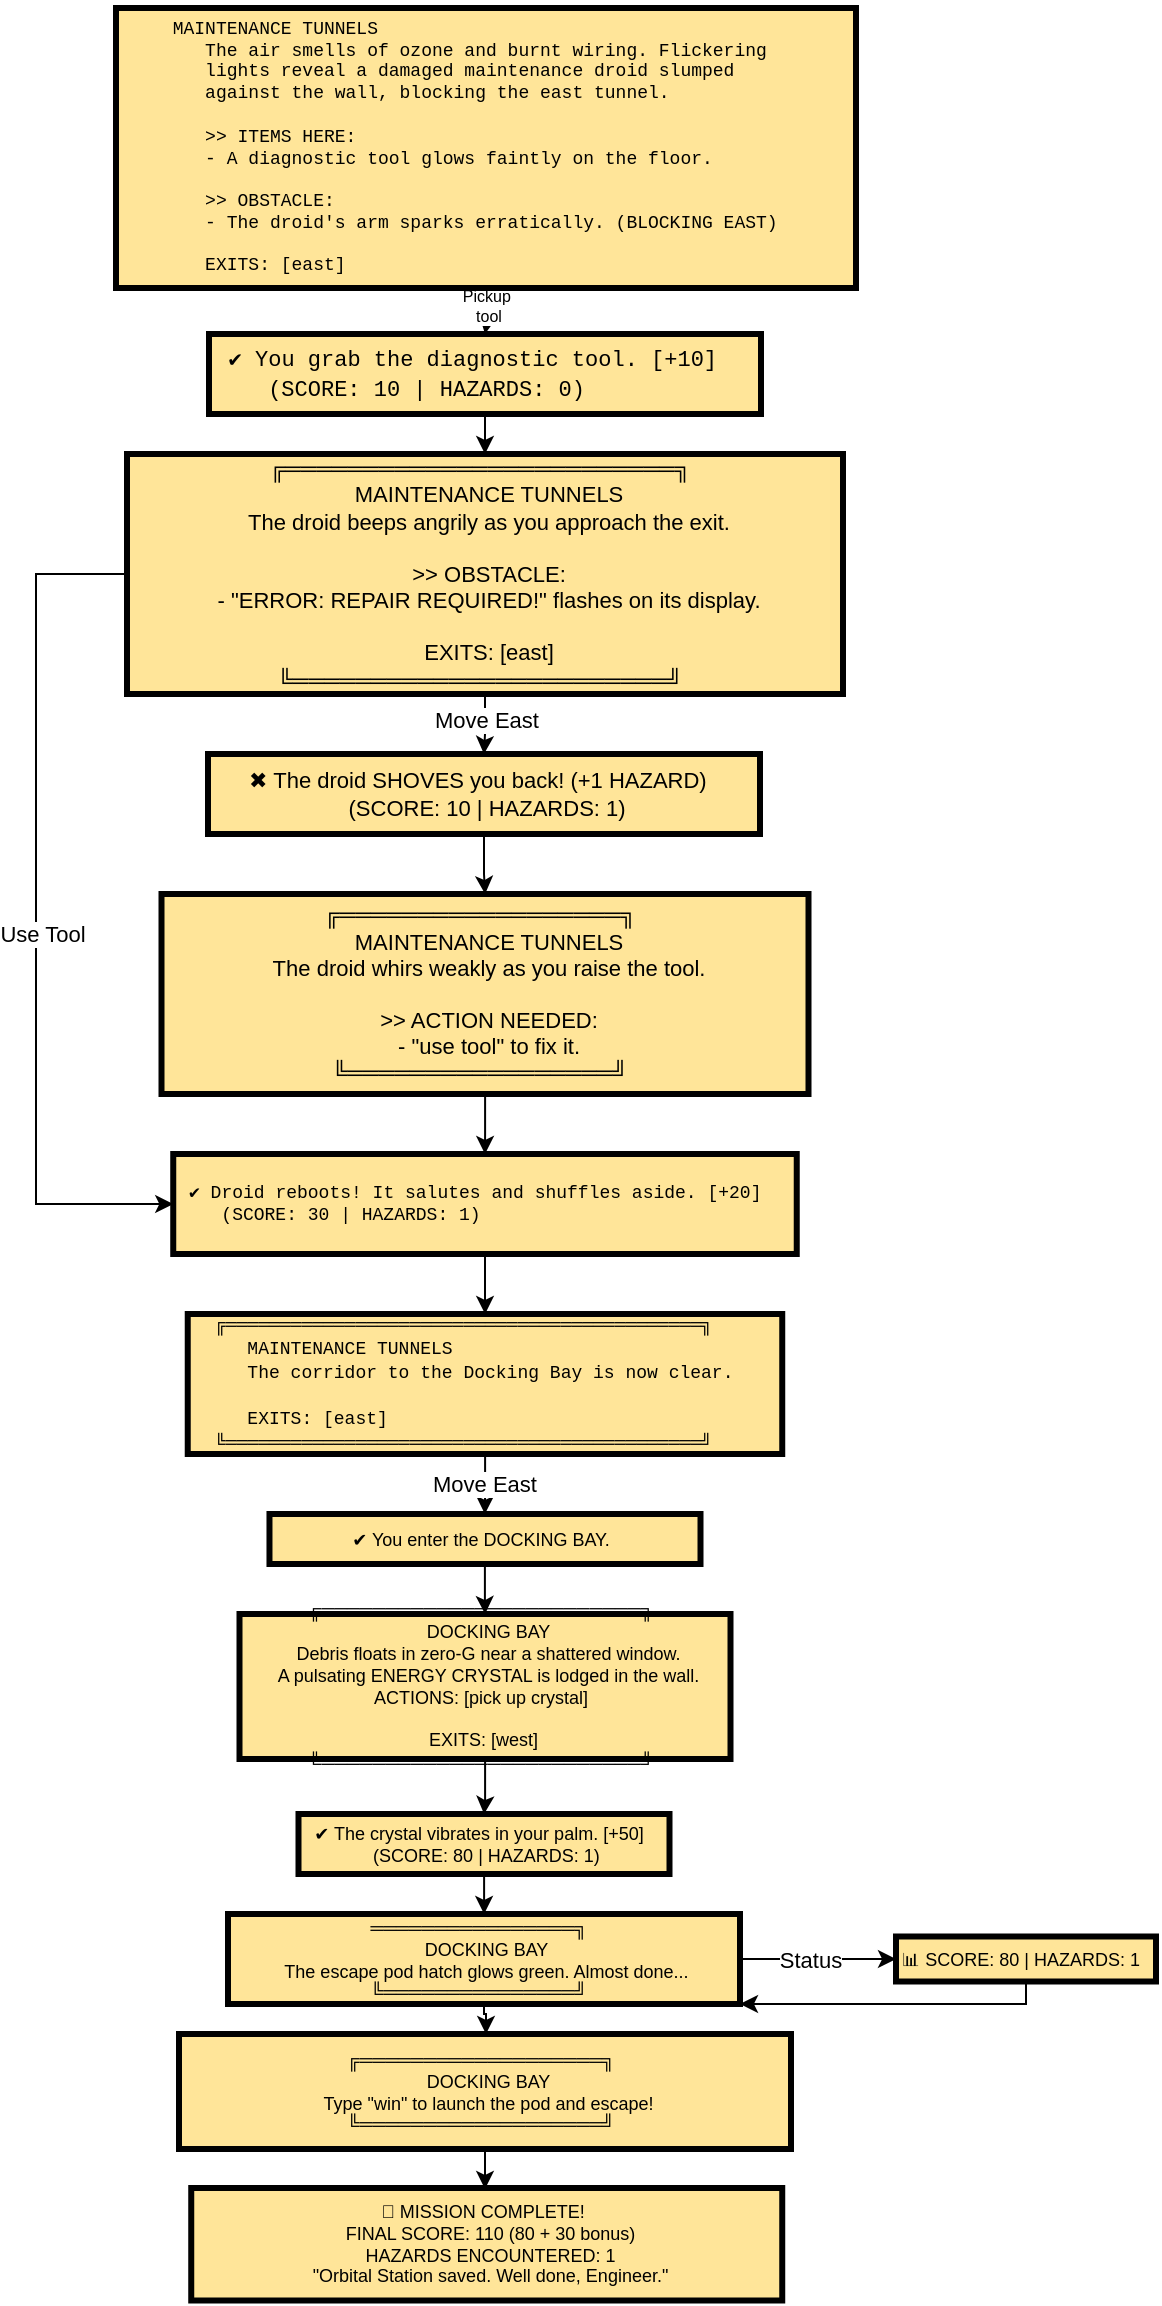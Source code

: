 <mxfile version="27.1.4">
  <diagram id="k5zOIPOxMEVEV548pZkk" name="Page-1">
    <mxGraphModel dx="1502" dy="1006" grid="1" gridSize="10" guides="1" tooltips="1" connect="1" arrows="1" fold="1" page="1" pageScale="1" pageWidth="827" pageHeight="1169" background="none" math="0" shadow="0">
      <root>
        <mxCell id="0" />
        <mxCell id="1" parent="0" />
        <mxCell id="thDXJ9rHC7QRxlY3D63U-6" value="" style="edgeStyle=orthogonalEdgeStyle;rounded=0;orthogonalLoop=1;jettySize=auto;html=1;" parent="1" source="thDXJ9rHC7QRxlY3D63U-4" target="thDXJ9rHC7QRxlY3D63U-5" edge="1">
          <mxGeometry relative="1" as="geometry" />
        </mxCell>
        <mxCell id="thDXJ9rHC7QRxlY3D63U-7" value="Pickup&amp;nbsp;&lt;br&gt;tool" style="edgeLabel;html=1;align=center;verticalAlign=middle;resizable=0;points=[];fontSize=8;" parent="thDXJ9rHC7QRxlY3D63U-6" vertex="1" connectable="0">
          <mxGeometry x="-0.231" y="1" relative="1" as="geometry">
            <mxPoint as="offset" />
          </mxGeometry>
        </mxCell>
        <mxCell id="thDXJ9rHC7QRxlY3D63U-4" value="&lt;pre style=&quot;font-family: Menlo, &amp;quot;Roboto Mono&amp;quot;, &amp;quot;Courier New&amp;quot;, Courier, monospace, Inter, sans-serif; overflow: auto; padding: 9.144px 13.716px; text-wrap-mode: wrap; word-break: break-all; text-align: start; margin: 0px !important;&quot;&gt;&lt;font&gt;MAINTENANCE TUNNELS  &lt;br&gt;   The air smells of ozone and burnt wiring. Flickering  &lt;br&gt;   lights reveal a damaged maintenance droid slumped  &lt;br&gt;   against the wall, blocking the east tunnel.  &lt;br&gt;&lt;br&gt;   &amp;gt;&amp;gt; ITEMS HERE:  &lt;br&gt;   - A diagnostic tool glows faintly on the floor.  &lt;br&gt;&lt;br&gt;   &amp;gt;&amp;gt; OBSTACLE:  &lt;br&gt;   - The droid&#39;s arm sparks erratically. (BLOCKING EAST)  &lt;br&gt;&lt;br&gt;   EXITS: [east]  &lt;/font&gt;&lt;/pre&gt;" style="rounded=0;whiteSpace=wrap;html=1;fontSize=9;fillColor=#FFE599;strokeWidth=3;" parent="1" vertex="1">
          <mxGeometry x="230" y="10" width="370" height="140" as="geometry" />
        </mxCell>
        <mxCell id="9JrHhXIoi9-wvf1s2VBX-2" value="" style="edgeStyle=orthogonalEdgeStyle;rounded=0;orthogonalLoop=1;jettySize=auto;html=1;" parent="1" source="thDXJ9rHC7QRxlY3D63U-5" target="9JrHhXIoi9-wvf1s2VBX-1" edge="1">
          <mxGeometry relative="1" as="geometry" />
        </mxCell>
        <mxCell id="thDXJ9rHC7QRxlY3D63U-5" value="&lt;pre style=&quot;overflow: auto; padding: 9.144px 13.716px; word-break: break-all; text-align: start; margin: 0px !important;&quot;&gt;&lt;font face=&quot;Menlo, Roboto Mono, Courier New, Courier, monospace, Inter, sans-serif&quot;&gt;&lt;span style=&quot;text-wrap-mode: wrap;&quot;&gt;✔ You grab the diagnostic tool. [+10]  &lt;br/&gt;   (SCORE: 10 | HAZARDS: 0)  &lt;/span&gt;&lt;/font&gt;&lt;/pre&gt;" style="whiteSpace=wrap;html=1;fontSize=11;rounded=0;fillColor=#FFE599;strokeWidth=3;" parent="1" vertex="1">
          <mxGeometry x="276.5" y="173" width="276" height="40" as="geometry" />
        </mxCell>
        <mxCell id="9JrHhXIoi9-wvf1s2VBX-4" value="" style="edgeStyle=orthogonalEdgeStyle;rounded=0;orthogonalLoop=1;jettySize=auto;html=1;" parent="1" source="9JrHhXIoi9-wvf1s2VBX-1" target="9JrHhXIoi9-wvf1s2VBX-3" edge="1">
          <mxGeometry relative="1" as="geometry" />
        </mxCell>
        <mxCell id="9JrHhXIoi9-wvf1s2VBX-5" value="Move East" style="edgeLabel;html=1;align=center;verticalAlign=middle;resizable=0;points=[];" parent="9JrHhXIoi9-wvf1s2VBX-4" vertex="1" connectable="0">
          <mxGeometry x="-0.339" y="-2" relative="1" as="geometry">
            <mxPoint x="2" y="3" as="offset" />
          </mxGeometry>
        </mxCell>
        <mxCell id="1EWVFiG9j-QCH-CJ6pgE-13" style="edgeStyle=orthogonalEdgeStyle;rounded=0;orthogonalLoop=1;jettySize=auto;html=1;entryX=0;entryY=0.5;entryDx=0;entryDy=0;" edge="1" parent="1" source="9JrHhXIoi9-wvf1s2VBX-1" target="9JrHhXIoi9-wvf1s2VBX-12">
          <mxGeometry relative="1" as="geometry">
            <Array as="points">
              <mxPoint x="190" y="293" />
              <mxPoint x="190" y="608" />
            </Array>
          </mxGeometry>
        </mxCell>
        <mxCell id="1EWVFiG9j-QCH-CJ6pgE-14" value="Use Tool" style="edgeLabel;html=1;align=center;verticalAlign=middle;resizable=0;points=[];" vertex="1" connectable="0" parent="1EWVFiG9j-QCH-CJ6pgE-13">
          <mxGeometry x="0.049" y="2" relative="1" as="geometry">
            <mxPoint x="1" as="offset" />
          </mxGeometry>
        </mxCell>
        <mxCell id="9JrHhXIoi9-wvf1s2VBX-1" value="&lt;div&gt;╔═════════════════════════╗&amp;nbsp;&amp;nbsp;&lt;/div&gt;&lt;div&gt;&amp;nbsp; &amp;nbsp;MAINTENANCE TUNNELS&amp;nbsp;&amp;nbsp;&lt;/div&gt;&lt;div&gt;&amp;nbsp; &amp;nbsp;The droid beeps angrily as you approach the exit.&amp;nbsp;&amp;nbsp;&lt;/div&gt;&lt;div&gt;&lt;br&gt;&lt;/div&gt;&lt;div&gt;&amp;nbsp; &amp;nbsp;&amp;gt;&amp;gt; OBSTACLE:&amp;nbsp;&amp;nbsp;&lt;/div&gt;&lt;div&gt;&amp;nbsp; &amp;nbsp;- &quot;ERROR: REPAIR REQUIRED!&quot; flashes on its display.&amp;nbsp;&amp;nbsp;&lt;/div&gt;&lt;div&gt;&lt;br&gt;&lt;/div&gt;&lt;div&gt;&amp;nbsp; &amp;nbsp;EXITS: [east]&amp;nbsp;&amp;nbsp;&lt;/div&gt;&lt;div&gt;╚════════════════════════╝&amp;nbsp;&amp;nbsp;&lt;/div&gt;" style="whiteSpace=wrap;html=1;fontSize=11;rounded=0;fillColor=#FFE599;strokeWidth=3;" parent="1" vertex="1">
          <mxGeometry x="235.5" y="233" width="358" height="120" as="geometry" />
        </mxCell>
        <mxCell id="9JrHhXIoi9-wvf1s2VBX-8" value="" style="edgeStyle=orthogonalEdgeStyle;rounded=0;orthogonalLoop=1;jettySize=auto;html=1;" parent="1" source="9JrHhXIoi9-wvf1s2VBX-3" target="9JrHhXIoi9-wvf1s2VBX-6" edge="1">
          <mxGeometry relative="1" as="geometry" />
        </mxCell>
        <mxCell id="9JrHhXIoi9-wvf1s2VBX-3" value="&lt;div&gt;✖ The droid SHOVES you back! (+1 HAZARD)&amp;nbsp;&amp;nbsp;&lt;/div&gt;&lt;div&gt;&amp;nbsp; &amp;nbsp;(SCORE: 10 | HAZARDS: 1)&amp;nbsp;&amp;nbsp;&lt;/div&gt;" style="whiteSpace=wrap;html=1;fontSize=11;rounded=0;fillColor=#FFE599;strokeWidth=3;" parent="1" vertex="1">
          <mxGeometry x="276" y="383" width="276" height="40" as="geometry" />
        </mxCell>
        <mxCell id="9JrHhXIoi9-wvf1s2VBX-13" value="" style="edgeStyle=orthogonalEdgeStyle;rounded=0;orthogonalLoop=1;jettySize=auto;html=1;" parent="1" source="9JrHhXIoi9-wvf1s2VBX-6" target="9JrHhXIoi9-wvf1s2VBX-12" edge="1">
          <mxGeometry relative="1" as="geometry" />
        </mxCell>
        <mxCell id="9JrHhXIoi9-wvf1s2VBX-6" value="&lt;div&gt;╔══════════════════╗&amp;nbsp;&amp;nbsp;&lt;/div&gt;&lt;div&gt;&amp;nbsp; &amp;nbsp;MAINTENANCE TUNNELS&amp;nbsp;&amp;nbsp;&lt;/div&gt;&lt;div&gt;&amp;nbsp; &amp;nbsp;The droid whirs weakly as you raise the tool.&amp;nbsp;&amp;nbsp;&lt;/div&gt;&lt;div&gt;&lt;br&gt;&lt;/div&gt;&lt;div&gt;&amp;nbsp; &amp;nbsp;&amp;gt;&amp;gt; ACTION NEEDED:&amp;nbsp;&amp;nbsp;&lt;/div&gt;&lt;div&gt;&amp;nbsp; &amp;nbsp;- &quot;use tool&quot; to fix it.&amp;nbsp;&amp;nbsp;&lt;/div&gt;&lt;div&gt;╚═════════════════╝&amp;nbsp;&amp;nbsp;&lt;/div&gt;" style="whiteSpace=wrap;html=1;fontSize=11;rounded=0;fillColor=#FFE599;strokeWidth=3;" parent="1" vertex="1">
          <mxGeometry x="252.75" y="453" width="323.5" height="100" as="geometry" />
        </mxCell>
        <mxCell id="9JrHhXIoi9-wvf1s2VBX-16" value="" style="edgeStyle=orthogonalEdgeStyle;rounded=0;orthogonalLoop=1;jettySize=auto;html=1;" parent="1" source="9JrHhXIoi9-wvf1s2VBX-12" target="9JrHhXIoi9-wvf1s2VBX-15" edge="1">
          <mxGeometry relative="1" as="geometry" />
        </mxCell>
        <mxCell id="9JrHhXIoi9-wvf1s2VBX-12" value="&lt;pre style=&quot;font-family: Menlo, &amp;quot;Roboto Mono&amp;quot;, &amp;quot;Courier New&amp;quot;, Courier, monospace, Inter, sans-serif; overflow: auto; padding: 9.144px 13.716px; text-wrap-mode: wrap; word-break: break-all; text-align: start; margin: 0px !important;&quot;&gt;✔ Droid reboots! It salutes and shuffles aside. [+20]  &lt;br&gt;   (SCORE: 30 | HAZARDS: 1)  &lt;/pre&gt;" style="whiteSpace=wrap;html=1;fontSize=9;rounded=0;fillColor=#FFE599;strokeWidth=3;" parent="1" vertex="1">
          <mxGeometry x="258.62" y="583" width="311.75" height="50" as="geometry" />
        </mxCell>
        <mxCell id="9JrHhXIoi9-wvf1s2VBX-18" value="" style="edgeStyle=orthogonalEdgeStyle;rounded=0;orthogonalLoop=1;jettySize=auto;html=1;" parent="1" source="9JrHhXIoi9-wvf1s2VBX-15" target="9JrHhXIoi9-wvf1s2VBX-17" edge="1">
          <mxGeometry relative="1" as="geometry" />
        </mxCell>
        <mxCell id="9JrHhXIoi9-wvf1s2VBX-19" value="Move East" style="edgeLabel;html=1;align=center;verticalAlign=middle;resizable=0;points=[];" parent="9JrHhXIoi9-wvf1s2VBX-18" vertex="1" connectable="0">
          <mxGeometry x="-0.202" y="-1" relative="1" as="geometry">
            <mxPoint y="3" as="offset" />
          </mxGeometry>
        </mxCell>
        <mxCell id="9JrHhXIoi9-wvf1s2VBX-15" value="&lt;pre style=&quot;overflow: auto; padding: 9.144px 13.716px; word-break: break-all; text-align: start; margin: 0px !important;&quot;&gt;&lt;font face=&quot;Menlo, Roboto Mono, Courier New, Courier, monospace, Inter, sans-serif&quot;&gt;&lt;span style=&quot;text-wrap-mode: wrap;&quot;&gt;╔════════════════════════════════════════════╗  &lt;br/&gt;   MAINTENANCE TUNNELS  &lt;br/&gt;   The corridor to the Docking Bay is now clear.  &lt;br/&gt;&lt;br/&gt;   EXITS: [east]  &lt;br/&gt;╚════════════════════════════════════════════╝  &lt;/span&gt;&lt;/font&gt;&lt;/pre&gt;" style="whiteSpace=wrap;html=1;fontSize=9;rounded=0;fillColor=#FFE599;strokeWidth=3;" parent="1" vertex="1">
          <mxGeometry x="265.87" y="663" width="297.25" height="70" as="geometry" />
        </mxCell>
        <mxCell id="9JrHhXIoi9-wvf1s2VBX-21" value="" style="edgeStyle=orthogonalEdgeStyle;rounded=0;orthogonalLoop=1;jettySize=auto;html=1;" parent="1" source="9JrHhXIoi9-wvf1s2VBX-17" target="9JrHhXIoi9-wvf1s2VBX-20" edge="1">
          <mxGeometry relative="1" as="geometry" />
        </mxCell>
        <mxCell id="9JrHhXIoi9-wvf1s2VBX-17" value="✔ You enter the DOCKING BAY.&amp;nbsp;&amp;nbsp;" style="whiteSpace=wrap;html=1;fontSize=9;rounded=0;fillColor=#FFE599;strokeWidth=3;" parent="1" vertex="1">
          <mxGeometry x="306.74" y="763" width="215.51" height="25" as="geometry" />
        </mxCell>
        <mxCell id="9JrHhXIoi9-wvf1s2VBX-23" value="" style="edgeStyle=orthogonalEdgeStyle;rounded=0;orthogonalLoop=1;jettySize=auto;html=1;" parent="1" source="9JrHhXIoi9-wvf1s2VBX-20" target="9JrHhXIoi9-wvf1s2VBX-22" edge="1">
          <mxGeometry relative="1" as="geometry" />
        </mxCell>
        <mxCell id="9JrHhXIoi9-wvf1s2VBX-20" value="&lt;div&gt;╔═════════════════════════╗&amp;nbsp;&amp;nbsp;&lt;/div&gt;&lt;div&gt;&amp;nbsp; &amp;nbsp;DOCKING BAY&amp;nbsp;&amp;nbsp;&lt;/div&gt;&lt;div&gt;&amp;nbsp; &amp;nbsp;Debris floats in zero-G near a shattered window.&amp;nbsp;&amp;nbsp;&lt;/div&gt;&lt;div&gt;&amp;nbsp; &amp;nbsp;A pulsating ENERGY CRYSTAL is lodged in the wall.&amp;nbsp;&amp;nbsp;&lt;/div&gt;&lt;div&gt;&lt;span style=&quot;background-color: transparent; color: light-dark(rgb(0, 0, 0), rgb(255, 255, 255));&quot;&gt;ACTIONS: [pick up crystal]&amp;nbsp;&amp;nbsp;&lt;/span&gt;&lt;/div&gt;&lt;div&gt;&lt;br&gt;EXITS: [west]&amp;nbsp;&lt;/div&gt;&lt;div&gt;╚═════&lt;span style=&quot;background-color: transparent; color: light-dark(rgb(0, 0, 0), rgb(255, 255, 255));&quot;&gt;═&lt;/span&gt;&lt;span style=&quot;background-color: transparent; color: light-dark(rgb(0, 0, 0), rgb(255, 255, 255));&quot;&gt;═&lt;/span&gt;&lt;span style=&quot;background-color: transparent; color: light-dark(rgb(0, 0, 0), rgb(255, 255, 255));&quot;&gt;═&lt;/span&gt;&lt;span style=&quot;background-color: transparent; color: light-dark(rgb(0, 0, 0), rgb(255, 255, 255));&quot;&gt;═════════════════╝&amp;nbsp;&amp;nbsp;&lt;/span&gt;&lt;/div&gt;" style="whiteSpace=wrap;html=1;fontSize=9;rounded=0;fillColor=#FFE599;strokeWidth=3;" parent="1" vertex="1">
          <mxGeometry x="291.75" y="813" width="245.5" height="72.5" as="geometry" />
        </mxCell>
        <mxCell id="1EWVFiG9j-QCH-CJ6pgE-2" value="" style="edgeStyle=orthogonalEdgeStyle;rounded=0;orthogonalLoop=1;jettySize=auto;html=1;" edge="1" parent="1" source="9JrHhXIoi9-wvf1s2VBX-22" target="1EWVFiG9j-QCH-CJ6pgE-1">
          <mxGeometry relative="1" as="geometry" />
        </mxCell>
        <mxCell id="9JrHhXIoi9-wvf1s2VBX-22" value="&lt;div&gt;✔ The crystal vibrates in your palm. [+50]&amp;nbsp;&amp;nbsp;&lt;/div&gt;&lt;div&gt;&amp;nbsp; &amp;nbsp;(SCORE: 80 | HAZARDS: 1)&amp;nbsp;&amp;nbsp;&lt;br&gt;&lt;/div&gt;" style="whiteSpace=wrap;html=1;fontSize=9;rounded=0;fillColor=#FFE599;strokeWidth=3;" parent="1" vertex="1">
          <mxGeometry x="321.25" y="913" width="185.5" height="30" as="geometry" />
        </mxCell>
        <mxCell id="1EWVFiG9j-QCH-CJ6pgE-4" value="" style="edgeStyle=orthogonalEdgeStyle;rounded=0;orthogonalLoop=1;jettySize=auto;html=1;" edge="1" parent="1" source="1EWVFiG9j-QCH-CJ6pgE-1" target="1EWVFiG9j-QCH-CJ6pgE-3">
          <mxGeometry relative="1" as="geometry" />
        </mxCell>
        <mxCell id="1EWVFiG9j-QCH-CJ6pgE-5" value="Status" style="edgeLabel;html=1;align=center;verticalAlign=middle;resizable=0;points=[];" vertex="1" connectable="0" parent="1EWVFiG9j-QCH-CJ6pgE-4">
          <mxGeometry x="-0.399" y="1" relative="1" as="geometry">
            <mxPoint x="11" y="1" as="offset" />
          </mxGeometry>
        </mxCell>
        <mxCell id="1EWVFiG9j-QCH-CJ6pgE-9" value="" style="edgeStyle=orthogonalEdgeStyle;rounded=0;orthogonalLoop=1;jettySize=auto;html=1;" edge="1" parent="1" source="1EWVFiG9j-QCH-CJ6pgE-1" target="1EWVFiG9j-QCH-CJ6pgE-7">
          <mxGeometry relative="1" as="geometry">
            <Array as="points">
              <mxPoint x="414" y="1013" />
              <mxPoint x="415" y="1013" />
            </Array>
          </mxGeometry>
        </mxCell>
        <mxCell id="1EWVFiG9j-QCH-CJ6pgE-1" value="&lt;div&gt;════════════════╗&amp;nbsp;&amp;nbsp;&lt;/div&gt;&lt;div&gt;&amp;nbsp; &amp;nbsp;DOCKING BAY&amp;nbsp;&amp;nbsp;&lt;/div&gt;&lt;div&gt;&amp;nbsp; &amp;nbsp;The escape pod hatch glows green. Almost done...&amp;nbsp;&amp;nbsp;&lt;/div&gt;&lt;div&gt;╚═══════════════╝&amp;nbsp;&amp;nbsp;&lt;/div&gt;" style="whiteSpace=wrap;html=1;fontSize=9;fillColor=#FFE599;rounded=0;strokeWidth=3;" vertex="1" parent="1">
          <mxGeometry x="286" y="963" width="256" height="45" as="geometry" />
        </mxCell>
        <mxCell id="1EWVFiG9j-QCH-CJ6pgE-6" style="edgeStyle=orthogonalEdgeStyle;rounded=0;orthogonalLoop=1;jettySize=auto;html=1;entryX=1;entryY=1;entryDx=0;entryDy=0;" edge="1" parent="1" source="1EWVFiG9j-QCH-CJ6pgE-3" target="1EWVFiG9j-QCH-CJ6pgE-1">
          <mxGeometry relative="1" as="geometry">
            <Array as="points">
              <mxPoint x="685" y="1008" />
            </Array>
          </mxGeometry>
        </mxCell>
        <mxCell id="1EWVFiG9j-QCH-CJ6pgE-3" value="📊 SCORE: 80 | HAZARDS: 1&amp;nbsp;&amp;nbsp;" style="whiteSpace=wrap;html=1;fontSize=9;fillColor=#FFE599;rounded=0;strokeWidth=3;" vertex="1" parent="1">
          <mxGeometry x="620" y="974.25" width="130" height="22.5" as="geometry" />
        </mxCell>
        <mxCell id="1EWVFiG9j-QCH-CJ6pgE-11" value="" style="edgeStyle=orthogonalEdgeStyle;rounded=0;orthogonalLoop=1;jettySize=auto;html=1;" edge="1" parent="1" source="1EWVFiG9j-QCH-CJ6pgE-7" target="1EWVFiG9j-QCH-CJ6pgE-10">
          <mxGeometry relative="1" as="geometry" />
        </mxCell>
        <mxCell id="1EWVFiG9j-QCH-CJ6pgE-7" value="&lt;div&gt;╔═══════════════════╗&amp;nbsp;&amp;nbsp;&lt;/div&gt;&lt;div&gt;&amp;nbsp; &amp;nbsp;DOCKING BAY&amp;nbsp;&amp;nbsp;&lt;/div&gt;&lt;div&gt;&amp;nbsp; &amp;nbsp;Type &quot;win&quot; to launch the pod and escape!&amp;nbsp;&amp;nbsp;&lt;/div&gt;&lt;div&gt;╚═══════════════════╝&amp;nbsp;&amp;nbsp;&lt;/div&gt;" style="whiteSpace=wrap;html=1;fontSize=9;fillColor=#FFE599;rounded=0;strokeWidth=3;" vertex="1" parent="1">
          <mxGeometry x="261.5" y="1023" width="306" height="57.5" as="geometry" />
        </mxCell>
        <mxCell id="1EWVFiG9j-QCH-CJ6pgE-10" value="&lt;div&gt;🚀 MISSION COMPLETE!&amp;nbsp;&amp;nbsp;&lt;/div&gt;&lt;div&gt;&amp;nbsp; &amp;nbsp;FINAL SCORE: 110 (80 + 30 bonus)&amp;nbsp;&amp;nbsp;&lt;/div&gt;&lt;div&gt;&amp;nbsp; &amp;nbsp;HAZARDS ENCOUNTERED: 1&amp;nbsp;&amp;nbsp;&lt;/div&gt;&lt;div&gt;&amp;nbsp; &amp;nbsp;&quot;Orbital Station saved. Well done, Engineer.&quot;&amp;nbsp;&amp;nbsp;&lt;/div&gt;" style="whiteSpace=wrap;html=1;fontSize=9;fillColor=#FFE599;rounded=0;strokeWidth=3;" vertex="1" parent="1">
          <mxGeometry x="267.62" y="1100" width="295.5" height="56.25" as="geometry" />
        </mxCell>
      </root>
    </mxGraphModel>
  </diagram>
</mxfile>
